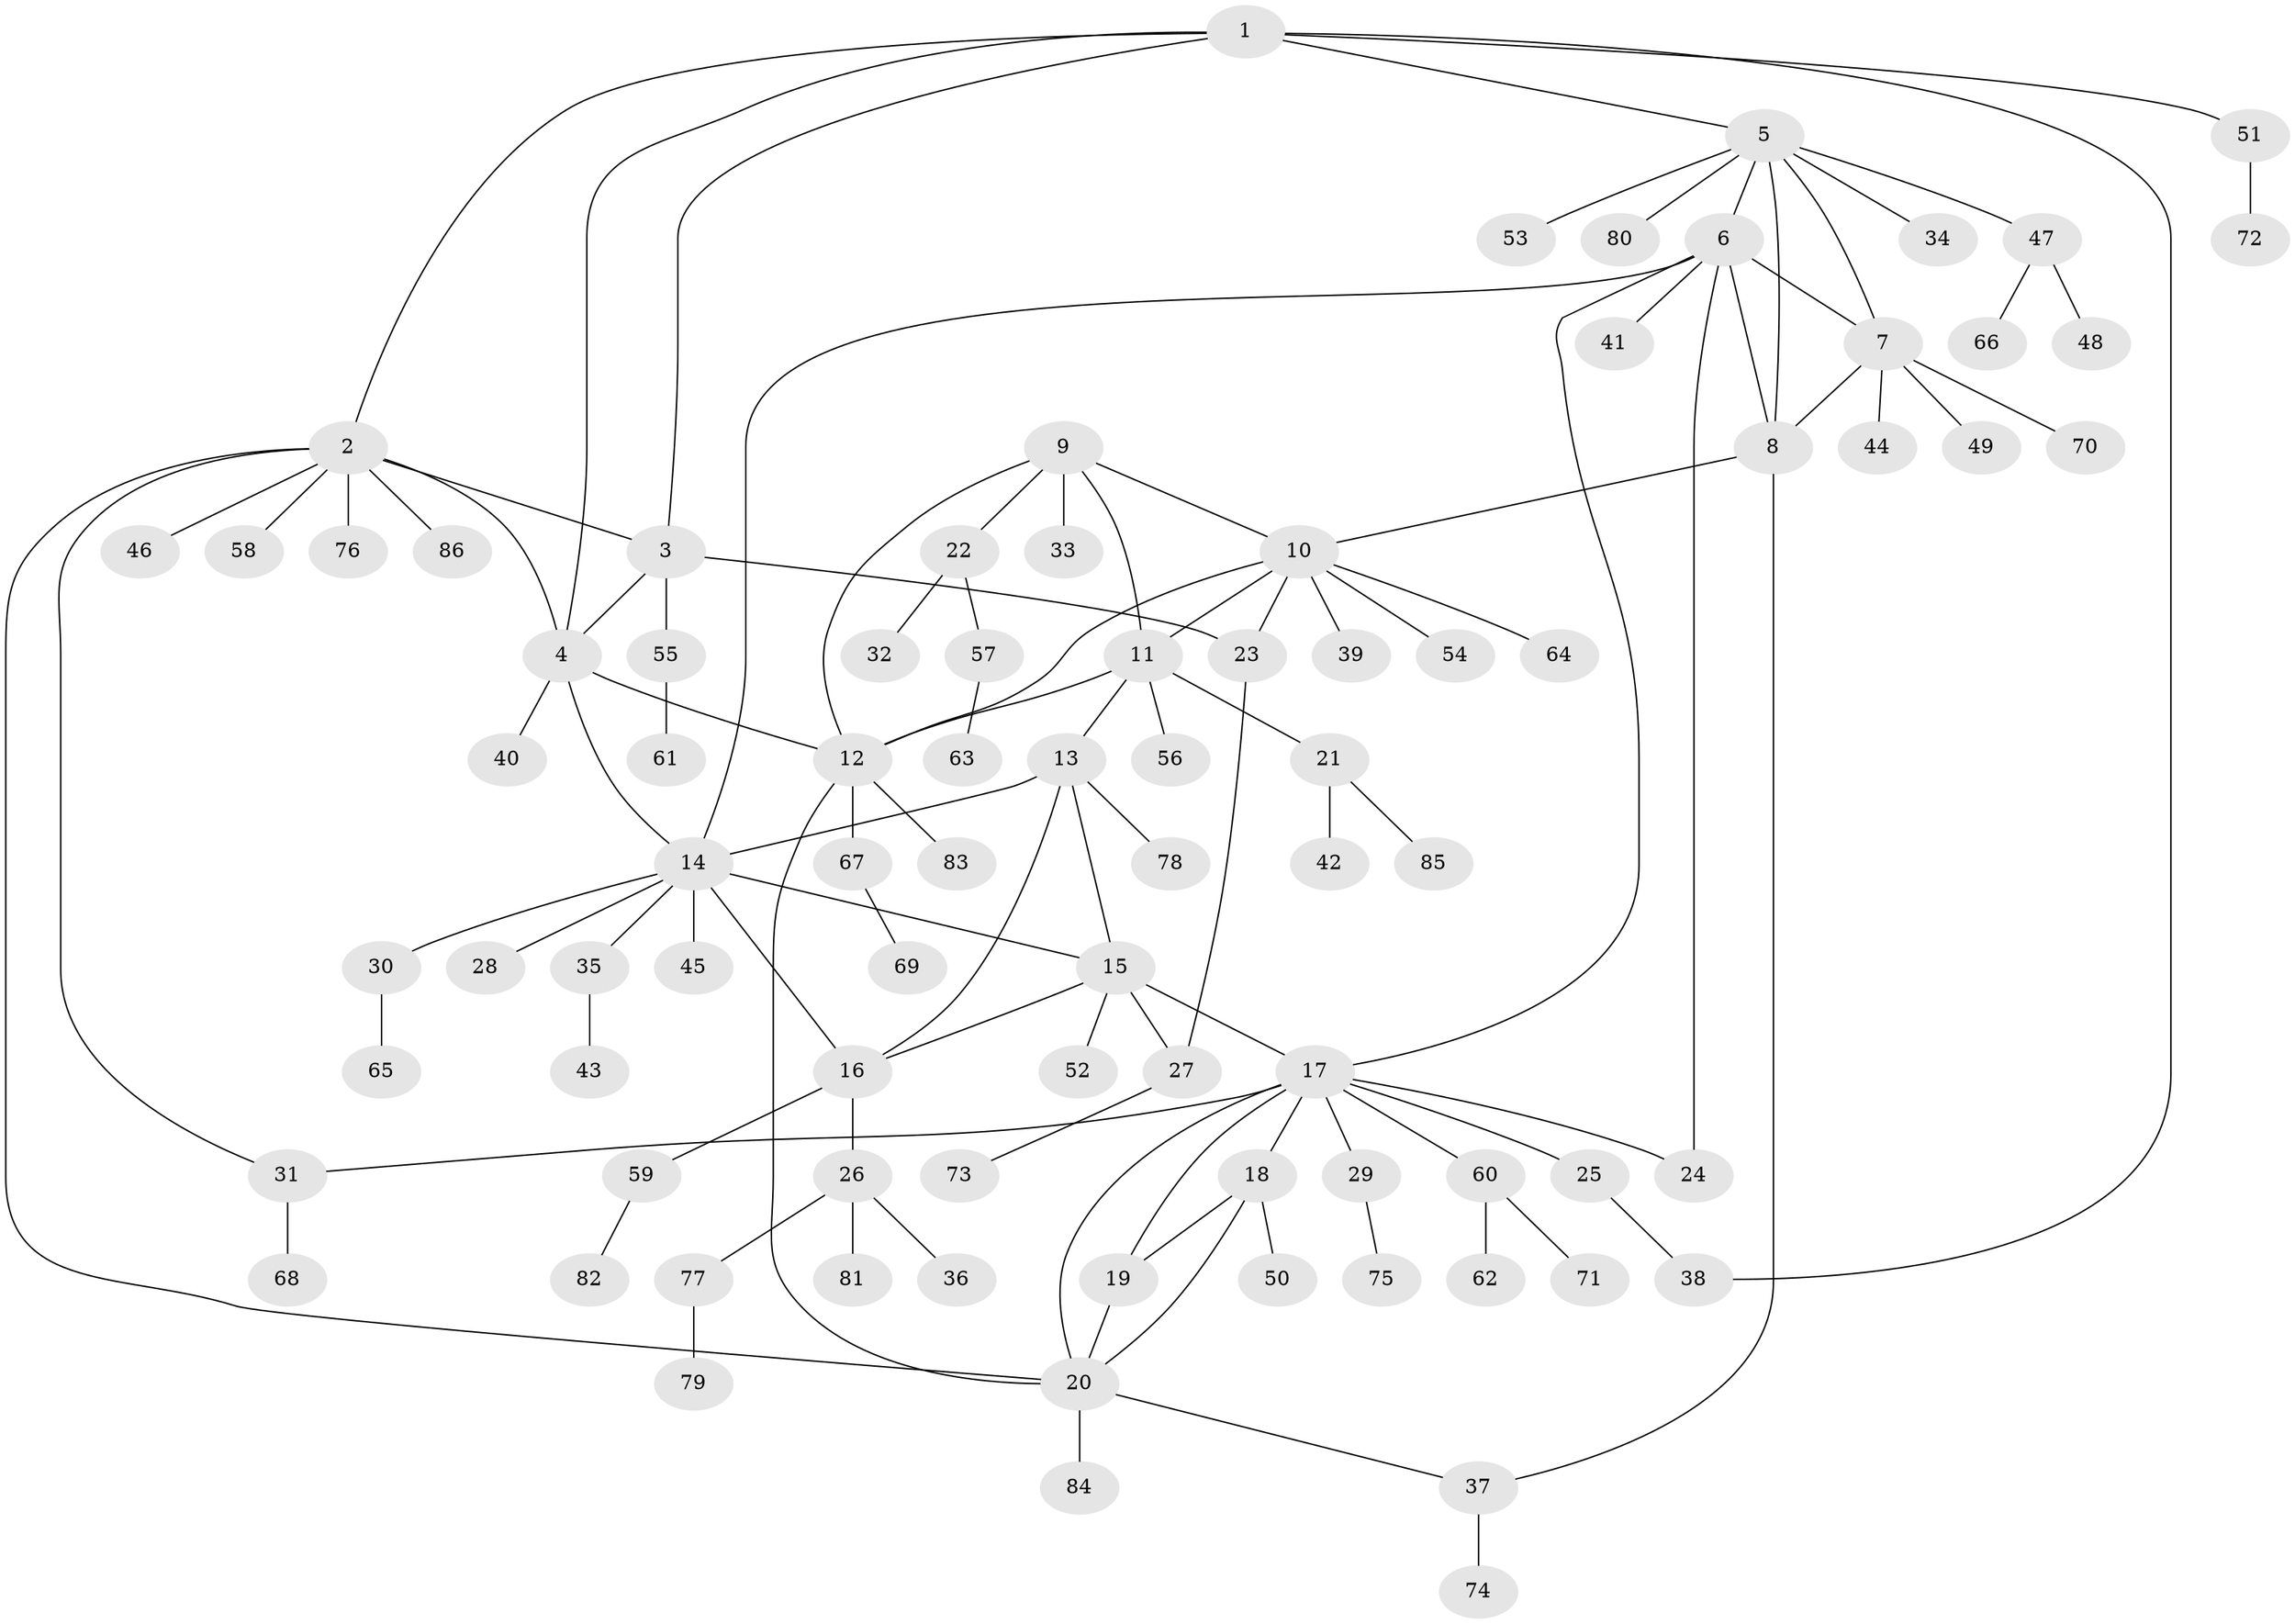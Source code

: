 // coarse degree distribution, {5: 0.06557377049180328, 11: 0.01639344262295082, 4: 0.04918032786885246, 6: 0.03278688524590164, 8: 0.03278688524590164, 9: 0.03278688524590164, 7: 0.03278688524590164, 3: 0.04918032786885246, 2: 0.13114754098360656, 1: 0.5573770491803278}
// Generated by graph-tools (version 1.1) at 2025/24/03/03/25 07:24:15]
// undirected, 86 vertices, 112 edges
graph export_dot {
graph [start="1"]
  node [color=gray90,style=filled];
  1;
  2;
  3;
  4;
  5;
  6;
  7;
  8;
  9;
  10;
  11;
  12;
  13;
  14;
  15;
  16;
  17;
  18;
  19;
  20;
  21;
  22;
  23;
  24;
  25;
  26;
  27;
  28;
  29;
  30;
  31;
  32;
  33;
  34;
  35;
  36;
  37;
  38;
  39;
  40;
  41;
  42;
  43;
  44;
  45;
  46;
  47;
  48;
  49;
  50;
  51;
  52;
  53;
  54;
  55;
  56;
  57;
  58;
  59;
  60;
  61;
  62;
  63;
  64;
  65;
  66;
  67;
  68;
  69;
  70;
  71;
  72;
  73;
  74;
  75;
  76;
  77;
  78;
  79;
  80;
  81;
  82;
  83;
  84;
  85;
  86;
  1 -- 2;
  1 -- 3;
  1 -- 4;
  1 -- 5;
  1 -- 38;
  1 -- 51;
  2 -- 3;
  2 -- 4;
  2 -- 20;
  2 -- 31;
  2 -- 46;
  2 -- 58;
  2 -- 76;
  2 -- 86;
  3 -- 4;
  3 -- 23;
  3 -- 55;
  4 -- 12;
  4 -- 14;
  4 -- 40;
  5 -- 6;
  5 -- 7;
  5 -- 8;
  5 -- 34;
  5 -- 47;
  5 -- 53;
  5 -- 80;
  6 -- 7;
  6 -- 8;
  6 -- 14;
  6 -- 17;
  6 -- 24;
  6 -- 41;
  7 -- 8;
  7 -- 44;
  7 -- 49;
  7 -- 70;
  8 -- 10;
  8 -- 37;
  9 -- 10;
  9 -- 11;
  9 -- 12;
  9 -- 22;
  9 -- 33;
  10 -- 11;
  10 -- 12;
  10 -- 23;
  10 -- 39;
  10 -- 54;
  10 -- 64;
  11 -- 12;
  11 -- 13;
  11 -- 21;
  11 -- 56;
  12 -- 20;
  12 -- 67;
  12 -- 83;
  13 -- 14;
  13 -- 15;
  13 -- 16;
  13 -- 78;
  14 -- 15;
  14 -- 16;
  14 -- 28;
  14 -- 30;
  14 -- 35;
  14 -- 45;
  15 -- 16;
  15 -- 17;
  15 -- 27;
  15 -- 52;
  16 -- 26;
  16 -- 59;
  17 -- 18;
  17 -- 19;
  17 -- 20;
  17 -- 24;
  17 -- 25;
  17 -- 29;
  17 -- 31;
  17 -- 60;
  18 -- 19;
  18 -- 20;
  18 -- 50;
  19 -- 20;
  20 -- 37;
  20 -- 84;
  21 -- 42;
  21 -- 85;
  22 -- 32;
  22 -- 57;
  23 -- 27;
  25 -- 38;
  26 -- 36;
  26 -- 77;
  26 -- 81;
  27 -- 73;
  29 -- 75;
  30 -- 65;
  31 -- 68;
  35 -- 43;
  37 -- 74;
  47 -- 48;
  47 -- 66;
  51 -- 72;
  55 -- 61;
  57 -- 63;
  59 -- 82;
  60 -- 62;
  60 -- 71;
  67 -- 69;
  77 -- 79;
}

